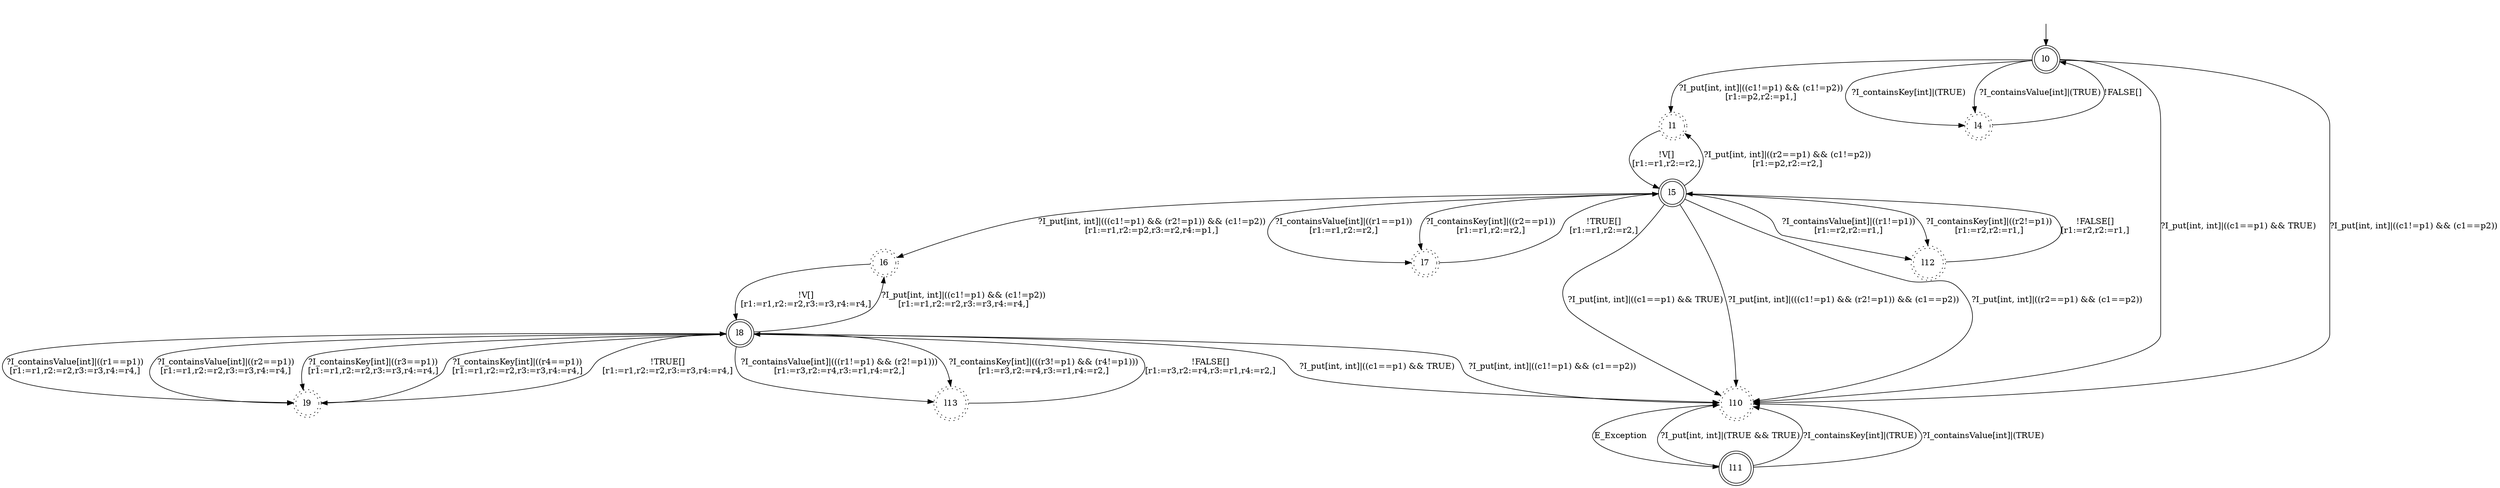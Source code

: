 digraph RA {
"" [shape=none,label=<>]
"l0" [shape=doublecircle ,style=solid]
"l1" [shape=doublecircle ,style=dotted]
"l4" [shape=doublecircle ,style=dotted]
"l5" [shape=doublecircle ,style=solid]
"l6" [shape=doublecircle ,style=dotted]
"l7" [shape=doublecircle ,style=dotted]
"l8" [shape=doublecircle ,style=solid]
"l9" [shape=doublecircle ,style=dotted]
"l10" [shape=doublecircle ,style=dotted]
"l11" [shape=doublecircle ,style=solid]
"l12" [shape=doublecircle ,style=dotted]
"l13" [shape=doublecircle ,style=dotted]
"" -> "l0"
"l0" -> "l1" [label=<?I_put[int, int]|((c1!=p1) &amp;&amp; (c1!=p2))<BR />[r1:=p2,r2:=p1,]>]
"l0" -> "l10" [label=<?I_put[int, int]|((c1==p1) &amp;&amp; TRUE)>]
"l0" -> "l10" [label=<?I_put[int, int]|((c1!=p1) &amp;&amp; (c1==p2))>]
"l0" -> "l4" [label=<?I_containsKey[int]|(TRUE)>]
"l0" -> "l4" [label=<?I_containsValue[int]|(TRUE)>]
"l1" -> "l5" [label=<!V[]<BR />[r1:=r1,r2:=r2,]>]
"l4" -> "l0" [label=<!FALSE[]>]
"l5" -> "l1" [label=<?I_put[int, int]|((r2==p1) &amp;&amp; (c1!=p2))<BR />[r1:=p2,r2:=r2,]>]
"l5" -> "l6" [label=<?I_put[int, int]|(((c1!=p1) &amp;&amp; (r2!=p1)) &amp;&amp; (c1!=p2))<BR />[r1:=r1,r2:=p2,r3:=r2,r4:=p1,]>]
"l5" -> "l10" [label=<?I_put[int, int]|((c1==p1) &amp;&amp; TRUE)>]
"l5" -> "l10" [label=<?I_put[int, int]|(((c1!=p1) &amp;&amp; (r2!=p1)) &amp;&amp; (c1==p2))>]
"l5" -> "l10" [label=<?I_put[int, int]|((r2==p1) &amp;&amp; (c1==p2))>]
"l5" -> "l7" [label=<?I_containsValue[int]|((r1==p1))<BR />[r1:=r1,r2:=r2,]>]
"l5" -> "l12" [label=<?I_containsValue[int]|((r1!=p1))<BR />[r1:=r2,r2:=r1,]>]
"l5" -> "l7" [label=<?I_containsKey[int]|((r2==p1))<BR />[r1:=r1,r2:=r2,]>]
"l5" -> "l12" [label=<?I_containsKey[int]|((r2!=p1))<BR />[r1:=r2,r2:=r1,]>]
"l6" -> "l8" [label=<!V[]<BR />[r1:=r1,r2:=r2,r3:=r3,r4:=r4,]>]
"l7" -> "l5" [label=<!TRUE[]<BR />[r1:=r1,r2:=r2,]>]
"l8" -> "l6" [label=<?I_put[int, int]|((c1!=p1) &amp;&amp; (c1!=p2))<BR />[r1:=r1,r2:=r2,r3:=r3,r4:=r4,]>]
"l8" -> "l10" [label=<?I_put[int, int]|((c1==p1) &amp;&amp; TRUE)>]
"l8" -> "l10" [label=<?I_put[int, int]|((c1!=p1) &amp;&amp; (c1==p2))>]
"l8" -> "l9" [label=<?I_containsValue[int]|((r1==p1))<BR />[r1:=r1,r2:=r2,r3:=r3,r4:=r4,]>]
"l8" -> "l9" [label=<?I_containsValue[int]|((r2==p1))<BR />[r1:=r1,r2:=r2,r3:=r3,r4:=r4,]>]
"l8" -> "l13" [label=<?I_containsValue[int]|(((r1!=p1) &amp;&amp; (r2!=p1)))<BR />[r1:=r3,r2:=r4,r3:=r1,r4:=r2,]>]
"l8" -> "l9" [label=<?I_containsKey[int]|((r3==p1))<BR />[r1:=r1,r2:=r2,r3:=r3,r4:=r4,]>]
"l8" -> "l9" [label=<?I_containsKey[int]|((r4==p1))<BR />[r1:=r1,r2:=r2,r3:=r3,r4:=r4,]>]
"l8" -> "l13" [label=<?I_containsKey[int]|(((r3!=p1) &amp;&amp; (r4!=p1)))<BR />[r1:=r3,r2:=r4,r3:=r1,r4:=r2,]>]
"l9" -> "l8" [label=<!TRUE[]<BR />[r1:=r1,r2:=r2,r3:=r3,r4:=r4,]>]
"l10" -> "l11" [label=<E_Exception>]
"l11" -> "l10" [label=<?I_put[int, int]|(TRUE &amp;&amp; TRUE)>]
"l11" -> "l10" [label=<?I_containsKey[int]|(TRUE)>]
"l11" -> "l10" [label=<?I_containsValue[int]|(TRUE)>]
"l12" -> "l5" [label=<!FALSE[]<BR />[r1:=r2,r2:=r1,]>]
"l13" -> "l8" [label=<!FALSE[]<BR />[r1:=r3,r2:=r4,r3:=r1,r4:=r2,]>]
}
